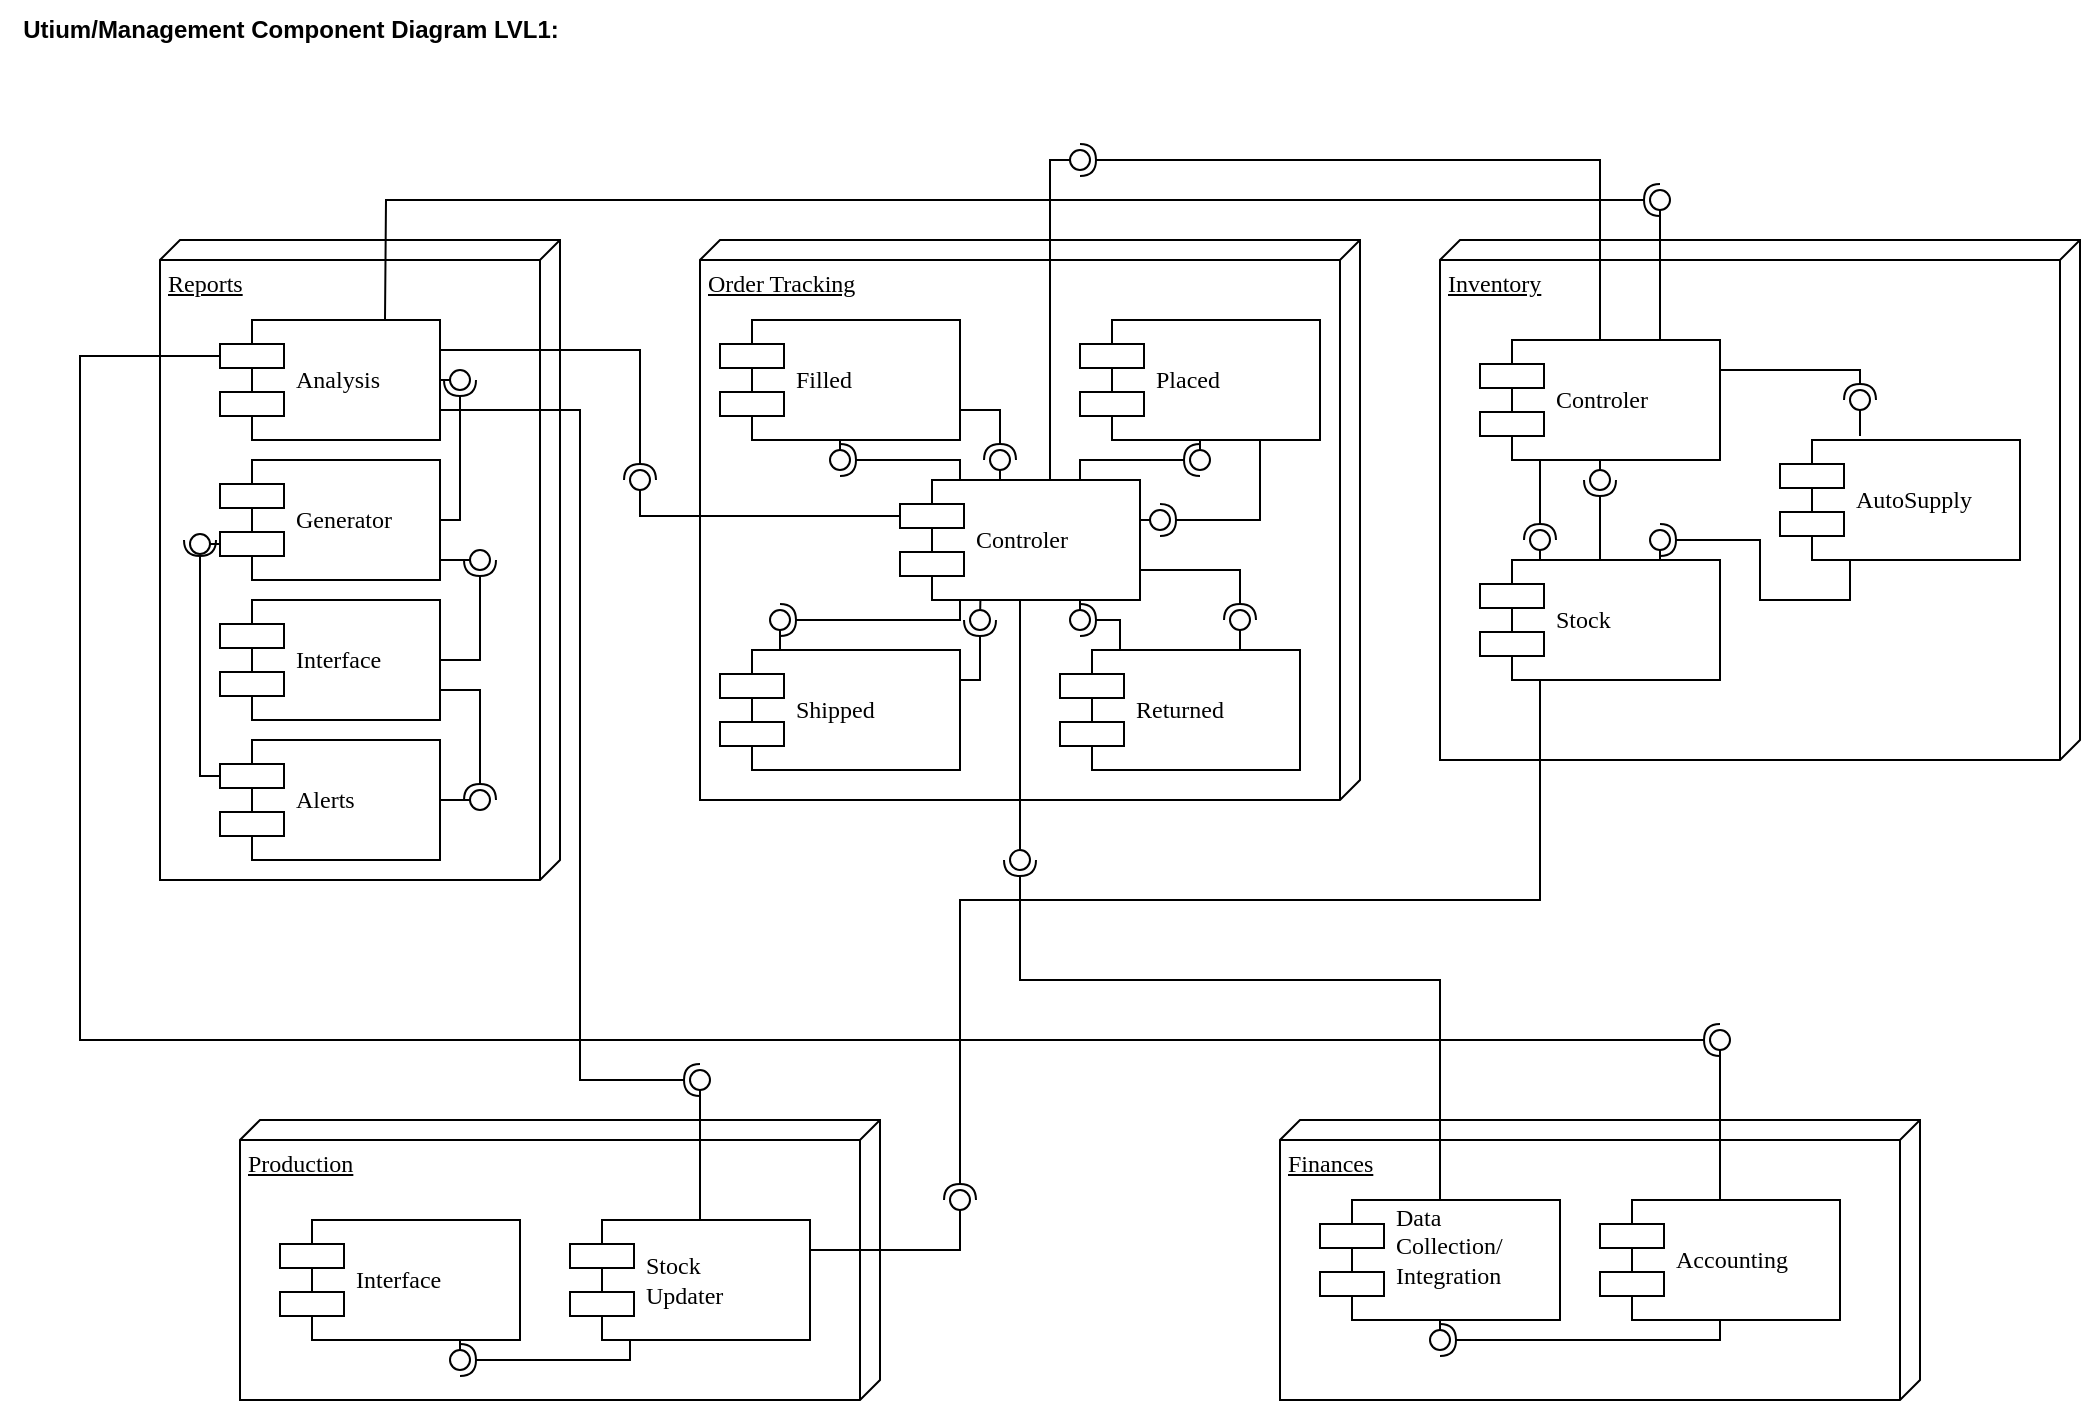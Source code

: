 <mxfile version="26.1.1">
  <diagram name="Page-1" id="5f0bae14-7c28-e335-631c-24af17079c00">
    <mxGraphModel dx="1354" dy="664" grid="1" gridSize="10" guides="1" tooltips="1" connect="1" arrows="1" fold="1" page="1" pageScale="1" pageWidth="1100" pageHeight="850" background="none" math="0" shadow="0">
      <root>
        <mxCell id="0" />
        <mxCell id="1" parent="0" />
        <mxCell id="39150e848f15840c-1" value="Reports" style="verticalAlign=top;align=left;spacingTop=8;spacingLeft=2;spacingRight=12;shape=cube;size=10;direction=south;fontStyle=4;html=1;rounded=0;shadow=0;comic=0;labelBackgroundColor=none;strokeWidth=1;fontFamily=Verdana;fontSize=12" parent="1" vertex="1">
          <mxGeometry x="80" y="120" width="200" height="320" as="geometry" />
        </mxCell>
        <mxCell id="EHBrAv36b-auMUil9Wdh-1" value="&lt;b&gt;Utium/Management Component Diagram LVL1:&lt;/b&gt;" style="text;html=1;align=center;verticalAlign=middle;resizable=0;points=[];autosize=1;strokeColor=none;fillColor=none;" parent="1" vertex="1">
          <mxGeometry width="290" height="30" as="geometry" />
        </mxCell>
        <mxCell id="EHBrAv36b-auMUil9Wdh-3" value="Order Tracking" style="verticalAlign=top;align=left;spacingTop=8;spacingLeft=2;spacingRight=12;shape=cube;size=10;direction=south;fontStyle=4;html=1;rounded=0;shadow=0;comic=0;labelBackgroundColor=none;strokeWidth=1;fontFamily=Verdana;fontSize=12" parent="1" vertex="1">
          <mxGeometry x="350" y="120" width="330" height="280" as="geometry" />
        </mxCell>
        <mxCell id="EHBrAv36b-auMUil9Wdh-4" value="Placed" style="shape=component;align=left;spacingLeft=36;rounded=0;shadow=0;comic=0;labelBackgroundColor=none;strokeWidth=1;fontFamily=Verdana;fontSize=12;html=1;" parent="1" vertex="1">
          <mxGeometry x="540" y="160" width="120" height="60" as="geometry" />
        </mxCell>
        <mxCell id="EHBrAv36b-auMUil9Wdh-5" value="Finances" style="verticalAlign=top;align=left;spacingTop=8;spacingLeft=2;spacingRight=12;shape=cube;size=10;direction=south;fontStyle=4;html=1;rounded=0;shadow=0;comic=0;labelBackgroundColor=none;strokeWidth=1;fontFamily=Verdana;fontSize=12" parent="1" vertex="1">
          <mxGeometry x="640" y="560" width="320" height="140" as="geometry" />
        </mxCell>
        <mxCell id="EHBrAv36b-auMUil9Wdh-6" value="Data&amp;nbsp;&lt;div&gt;Collection/&lt;/div&gt;&lt;div&gt;Integration&lt;br&gt;&lt;div&gt;&lt;br&gt;&lt;/div&gt;&lt;/div&gt;" style="shape=component;align=left;spacingLeft=36;rounded=0;shadow=0;comic=0;labelBackgroundColor=none;strokeWidth=1;fontFamily=Verdana;fontSize=12;html=1;" parent="1" vertex="1">
          <mxGeometry x="660" y="600" width="120" height="60" as="geometry" />
        </mxCell>
        <mxCell id="EHBrAv36b-auMUil9Wdh-7" value="Inventory" style="verticalAlign=top;align=left;spacingTop=8;spacingLeft=2;spacingRight=12;shape=cube;size=10;direction=south;fontStyle=4;html=1;rounded=0;shadow=0;comic=0;labelBackgroundColor=none;strokeWidth=1;fontFamily=Verdana;fontSize=12" parent="1" vertex="1">
          <mxGeometry x="720" y="120" width="320" height="260" as="geometry" />
        </mxCell>
        <mxCell id="EHBrAv36b-auMUil9Wdh-8" value="AutoSupply" style="shape=component;align=left;spacingLeft=36;rounded=0;shadow=0;comic=0;labelBackgroundColor=none;strokeWidth=1;fontFamily=Verdana;fontSize=12;html=1;" parent="1" vertex="1">
          <mxGeometry x="890" y="220" width="120" height="60" as="geometry" />
        </mxCell>
        <mxCell id="EHBrAv36b-auMUil9Wdh-9" value="Production" style="verticalAlign=top;align=left;spacingTop=8;spacingLeft=2;spacingRight=12;shape=cube;size=10;direction=south;fontStyle=4;html=1;rounded=0;shadow=0;comic=0;labelBackgroundColor=none;strokeWidth=1;fontFamily=Verdana;fontSize=12" parent="1" vertex="1">
          <mxGeometry x="120" y="560" width="320" height="140" as="geometry" />
        </mxCell>
        <mxCell id="EHBrAv36b-auMUil9Wdh-10" value="Interface" style="shape=component;align=left;spacingLeft=36;rounded=0;shadow=0;comic=0;labelBackgroundColor=none;strokeWidth=1;fontFamily=Verdana;fontSize=12;html=1;" parent="1" vertex="1">
          <mxGeometry x="140" y="610" width="120" height="60" as="geometry" />
        </mxCell>
        <mxCell id="EHBrAv36b-auMUil9Wdh-17" value="Generator" style="shape=component;align=left;spacingLeft=36;rounded=0;shadow=0;comic=0;labelBackgroundColor=none;strokeWidth=1;fontFamily=Verdana;fontSize=12;html=1;" parent="1" vertex="1">
          <mxGeometry x="110" y="230" width="110" height="60" as="geometry" />
        </mxCell>
        <mxCell id="EHBrAv36b-auMUil9Wdh-20" value="" style="ellipse;whiteSpace=wrap;html=1;align=center;aspect=fixed;fillColor=none;strokeColor=none;resizable=0;perimeter=centerPerimeter;rotatable=0;allowArrows=0;points=[];outlineConnect=1;" parent="1" vertex="1">
          <mxGeometry x="465" y="340" width="10" height="10" as="geometry" />
        </mxCell>
        <mxCell id="EHBrAv36b-auMUil9Wdh-23" value="" style="ellipse;whiteSpace=wrap;html=1;align=center;aspect=fixed;fillColor=none;strokeColor=none;resizable=0;perimeter=centerPerimeter;rotatable=0;allowArrows=0;points=[];outlineConnect=1;" parent="1" vertex="1">
          <mxGeometry x="465" y="340" width="10" height="10" as="geometry" />
        </mxCell>
        <mxCell id="EHBrAv36b-auMUil9Wdh-26" value="" style="ellipse;whiteSpace=wrap;html=1;align=center;aspect=fixed;fillColor=none;strokeColor=none;resizable=0;perimeter=centerPerimeter;rotatable=0;allowArrows=0;points=[];outlineConnect=1;" parent="1" vertex="1">
          <mxGeometry x="465" y="340" width="10" height="10" as="geometry" />
        </mxCell>
        <mxCell id="EHBrAv36b-auMUil9Wdh-29" value="" style="ellipse;whiteSpace=wrap;html=1;align=center;aspect=fixed;fillColor=none;strokeColor=none;resizable=0;perimeter=centerPerimeter;rotatable=0;allowArrows=0;points=[];outlineConnect=1;" parent="1" vertex="1">
          <mxGeometry x="495" y="380" width="10" height="10" as="geometry" />
        </mxCell>
        <mxCell id="EHBrAv36b-auMUil9Wdh-32" value="" style="ellipse;whiteSpace=wrap;html=1;align=center;aspect=fixed;fillColor=none;strokeColor=none;resizable=0;perimeter=centerPerimeter;rotatable=0;allowArrows=0;points=[];outlineConnect=1;" parent="1" vertex="1">
          <mxGeometry x="495" y="380" width="10" height="10" as="geometry" />
        </mxCell>
        <mxCell id="EHBrAv36b-auMUil9Wdh-35" value="" style="ellipse;whiteSpace=wrap;html=1;align=center;aspect=fixed;fillColor=none;strokeColor=none;resizable=0;perimeter=centerPerimeter;rotatable=0;allowArrows=0;points=[];outlineConnect=1;" parent="1" vertex="1">
          <mxGeometry x="495" y="380" width="10" height="10" as="geometry" />
        </mxCell>
        <mxCell id="EHBrAv36b-auMUil9Wdh-39" value="" style="ellipse;whiteSpace=wrap;html=1;align=center;aspect=fixed;fillColor=none;strokeColor=none;resizable=0;perimeter=centerPerimeter;rotatable=0;allowArrows=0;points=[];outlineConnect=1;" parent="1" vertex="1">
          <mxGeometry x="495" y="380" width="10" height="10" as="geometry" />
        </mxCell>
        <mxCell id="EHBrAv36b-auMUil9Wdh-42" value="" style="ellipse;whiteSpace=wrap;html=1;align=center;aspect=fixed;fillColor=none;strokeColor=none;resizable=0;perimeter=centerPerimeter;rotatable=0;allowArrows=0;points=[];outlineConnect=1;" parent="1" vertex="1">
          <mxGeometry x="495" y="380" width="10" height="10" as="geometry" />
        </mxCell>
        <mxCell id="EHBrAv36b-auMUil9Wdh-43" value="Filled" style="shape=component;align=left;spacingLeft=36;rounded=0;shadow=0;comic=0;labelBackgroundColor=none;strokeWidth=1;fontFamily=Verdana;fontSize=12;html=1;" parent="1" vertex="1">
          <mxGeometry x="360" y="160" width="120" height="60" as="geometry" />
        </mxCell>
        <mxCell id="EHBrAv36b-auMUil9Wdh-44" value="Shipped" style="shape=component;align=left;spacingLeft=36;rounded=0;shadow=0;comic=0;labelBackgroundColor=none;strokeWidth=1;fontFamily=Verdana;fontSize=12;html=1;" parent="1" vertex="1">
          <mxGeometry x="360" y="325" width="120" height="60" as="geometry" />
        </mxCell>
        <mxCell id="EHBrAv36b-auMUil9Wdh-45" value="Returned" style="shape=component;align=left;spacingLeft=36;rounded=0;shadow=0;comic=0;labelBackgroundColor=none;strokeWidth=1;fontFamily=Verdana;fontSize=12;html=1;" parent="1" vertex="1">
          <mxGeometry x="530" y="325" width="120" height="60" as="geometry" />
        </mxCell>
        <mxCell id="EHBrAv36b-auMUil9Wdh-46" value="Controler" style="shape=component;align=left;spacingLeft=36;rounded=0;shadow=0;comic=0;labelBackgroundColor=none;strokeWidth=1;fontFamily=Verdana;fontSize=12;html=1;" parent="1" vertex="1">
          <mxGeometry x="450" y="240" width="120" height="60" as="geometry" />
        </mxCell>
        <mxCell id="EHBrAv36b-auMUil9Wdh-47" value="" style="rounded=0;orthogonalLoop=1;jettySize=auto;html=1;endArrow=halfCircle;endFill=0;endSize=6;strokeWidth=1;sketch=0;exitX=0.25;exitY=0;exitDx=0;exitDy=0;" parent="1" source="EHBrAv36b-auMUil9Wdh-46" edge="1">
          <mxGeometry relative="1" as="geometry">
            <mxPoint x="230" y="425" as="sourcePoint" />
            <mxPoint x="420" y="230" as="targetPoint" />
            <Array as="points">
              <mxPoint x="480" y="230" />
            </Array>
          </mxGeometry>
        </mxCell>
        <mxCell id="EHBrAv36b-auMUil9Wdh-48" value="" style="rounded=0;orthogonalLoop=1;jettySize=auto;html=1;endArrow=oval;endFill=0;sketch=0;sourcePerimeterSpacing=0;targetPerimeterSpacing=0;endSize=10;exitX=0.5;exitY=1;exitDx=0;exitDy=0;" parent="1" source="EHBrAv36b-auMUil9Wdh-43" edge="1">
          <mxGeometry relative="1" as="geometry">
            <mxPoint x="190" y="425" as="sourcePoint" />
            <mxPoint x="420" y="230" as="targetPoint" />
          </mxGeometry>
        </mxCell>
        <mxCell id="EHBrAv36b-auMUil9Wdh-49" value="" style="ellipse;whiteSpace=wrap;html=1;align=center;aspect=fixed;fillColor=none;strokeColor=none;resizable=0;perimeter=centerPerimeter;rotatable=0;allowArrows=0;points=[];outlineConnect=1;" parent="1" vertex="1">
          <mxGeometry x="580" y="560" width="10" height="10" as="geometry" />
        </mxCell>
        <mxCell id="EHBrAv36b-auMUil9Wdh-50" value="" style="rounded=0;orthogonalLoop=1;jettySize=auto;html=1;endArrow=halfCircle;endFill=0;endSize=6;strokeWidth=1;sketch=0;exitX=0.75;exitY=0;exitDx=0;exitDy=0;" parent="1" source="EHBrAv36b-auMUil9Wdh-46" edge="1">
          <mxGeometry relative="1" as="geometry">
            <mxPoint x="230" y="425" as="sourcePoint" />
            <mxPoint x="600" y="230" as="targetPoint" />
            <Array as="points">
              <mxPoint x="540" y="230" />
            </Array>
          </mxGeometry>
        </mxCell>
        <mxCell id="EHBrAv36b-auMUil9Wdh-51" value="" style="rounded=0;orthogonalLoop=1;jettySize=auto;html=1;endArrow=oval;endFill=0;sketch=0;sourcePerimeterSpacing=0;targetPerimeterSpacing=0;endSize=10;exitX=0.5;exitY=1;exitDx=0;exitDy=0;" parent="1" source="EHBrAv36b-auMUil9Wdh-4" edge="1">
          <mxGeometry relative="1" as="geometry">
            <mxPoint x="190" y="425" as="sourcePoint" />
            <mxPoint x="600" y="230" as="targetPoint" />
          </mxGeometry>
        </mxCell>
        <mxCell id="EHBrAv36b-auMUil9Wdh-52" value="" style="ellipse;whiteSpace=wrap;html=1;align=center;aspect=fixed;fillColor=none;strokeColor=none;resizable=0;perimeter=centerPerimeter;rotatable=0;allowArrows=0;points=[];outlineConnect=1;" parent="1" vertex="1">
          <mxGeometry x="580" y="560" width="10" height="10" as="geometry" />
        </mxCell>
        <mxCell id="EHBrAv36b-auMUil9Wdh-53" value="" style="rounded=0;orthogonalLoop=1;jettySize=auto;html=1;endArrow=halfCircle;endFill=0;endSize=6;strokeWidth=1;sketch=0;exitX=1;exitY=0.75;exitDx=0;exitDy=0;" parent="1" source="EHBrAv36b-auMUil9Wdh-46" edge="1">
          <mxGeometry relative="1" as="geometry">
            <mxPoint x="230" y="425" as="sourcePoint" />
            <mxPoint x="620" y="310" as="targetPoint" />
            <Array as="points">
              <mxPoint x="620" y="285" />
            </Array>
          </mxGeometry>
        </mxCell>
        <mxCell id="EHBrAv36b-auMUil9Wdh-54" value="" style="rounded=0;orthogonalLoop=1;jettySize=auto;html=1;endArrow=oval;endFill=0;sketch=0;sourcePerimeterSpacing=0;targetPerimeterSpacing=0;endSize=10;exitX=0.75;exitY=0;exitDx=0;exitDy=0;" parent="1" source="EHBrAv36b-auMUil9Wdh-45" edge="1">
          <mxGeometry relative="1" as="geometry">
            <mxPoint x="190" y="425" as="sourcePoint" />
            <mxPoint x="620" y="310" as="targetPoint" />
          </mxGeometry>
        </mxCell>
        <mxCell id="EHBrAv36b-auMUil9Wdh-55" value="" style="ellipse;whiteSpace=wrap;html=1;align=center;aspect=fixed;fillColor=none;strokeColor=none;resizable=0;perimeter=centerPerimeter;rotatable=0;allowArrows=0;points=[];outlineConnect=1;" parent="1" vertex="1">
          <mxGeometry x="580" y="560" width="10" height="10" as="geometry" />
        </mxCell>
        <mxCell id="EHBrAv36b-auMUil9Wdh-56" value="" style="rounded=0;orthogonalLoop=1;jettySize=auto;html=1;endArrow=halfCircle;endFill=0;endSize=6;strokeWidth=1;sketch=0;exitX=0.25;exitY=1;exitDx=0;exitDy=0;" parent="1" source="EHBrAv36b-auMUil9Wdh-46" edge="1">
          <mxGeometry relative="1" as="geometry">
            <mxPoint x="230" y="425" as="sourcePoint" />
            <mxPoint x="390" y="310" as="targetPoint" />
            <Array as="points">
              <mxPoint x="480" y="310" />
            </Array>
          </mxGeometry>
        </mxCell>
        <mxCell id="EHBrAv36b-auMUil9Wdh-57" value="" style="rounded=0;orthogonalLoop=1;jettySize=auto;html=1;endArrow=oval;endFill=0;sketch=0;sourcePerimeterSpacing=0;targetPerimeterSpacing=0;endSize=10;exitX=0.25;exitY=0;exitDx=0;exitDy=0;" parent="1" source="EHBrAv36b-auMUil9Wdh-44" edge="1">
          <mxGeometry relative="1" as="geometry">
            <mxPoint x="190" y="425" as="sourcePoint" />
            <mxPoint x="390" y="310" as="targetPoint" />
          </mxGeometry>
        </mxCell>
        <mxCell id="EHBrAv36b-auMUil9Wdh-58" value="" style="ellipse;whiteSpace=wrap;html=1;align=center;aspect=fixed;fillColor=none;strokeColor=none;resizable=0;perimeter=centerPerimeter;rotatable=0;allowArrows=0;points=[];outlineConnect=1;" parent="1" vertex="1">
          <mxGeometry x="580" y="560" width="10" height="10" as="geometry" />
        </mxCell>
        <mxCell id="EHBrAv36b-auMUil9Wdh-61" value="" style="ellipse;whiteSpace=wrap;html=1;align=center;aspect=fixed;fillColor=none;strokeColor=none;resizable=0;perimeter=centerPerimeter;rotatable=0;allowArrows=0;points=[];outlineConnect=1;" parent="1" vertex="1">
          <mxGeometry x="580" y="560" width="10" height="10" as="geometry" />
        </mxCell>
        <mxCell id="EHBrAv36b-auMUil9Wdh-62" value="Stock" style="shape=component;align=left;spacingLeft=36;rounded=0;shadow=0;comic=0;labelBackgroundColor=none;strokeWidth=1;fontFamily=Verdana;fontSize=12;html=1;" parent="1" vertex="1">
          <mxGeometry x="740" y="280" width="120" height="60" as="geometry" />
        </mxCell>
        <mxCell id="EHBrAv36b-auMUil9Wdh-64" value="Controler" style="shape=component;align=left;spacingLeft=36;rounded=0;shadow=0;comic=0;labelBackgroundColor=none;strokeWidth=1;fontFamily=Verdana;fontSize=12;html=1;" parent="1" vertex="1">
          <mxGeometry x="740" y="170" width="120" height="60" as="geometry" />
        </mxCell>
        <mxCell id="EHBrAv36b-auMUil9Wdh-65" value="Analysis" style="shape=component;align=left;spacingLeft=36;rounded=0;shadow=0;comic=0;labelBackgroundColor=none;strokeWidth=1;fontFamily=Verdana;fontSize=12;html=1;" parent="1" vertex="1">
          <mxGeometry x="110" y="160" width="110" height="60" as="geometry" />
        </mxCell>
        <mxCell id="EHBrAv36b-auMUil9Wdh-67" value="" style="rounded=0;orthogonalLoop=1;jettySize=auto;html=1;endArrow=halfCircle;endFill=0;endSize=6;strokeWidth=1;sketch=0;exitX=1;exitY=0.5;exitDx=0;exitDy=0;" parent="1" source="EHBrAv36b-auMUil9Wdh-17" edge="1">
          <mxGeometry relative="1" as="geometry">
            <mxPoint x="640" y="425" as="sourcePoint" />
            <mxPoint x="230" y="190" as="targetPoint" />
            <Array as="points">
              <mxPoint x="230" y="260" />
            </Array>
          </mxGeometry>
        </mxCell>
        <mxCell id="EHBrAv36b-auMUil9Wdh-68" value="" style="rounded=0;orthogonalLoop=1;jettySize=auto;html=1;endArrow=oval;endFill=0;sketch=0;sourcePerimeterSpacing=0;targetPerimeterSpacing=0;endSize=10;exitX=1;exitY=0.5;exitDx=0;exitDy=0;" parent="1" source="EHBrAv36b-auMUil9Wdh-65" edge="1">
          <mxGeometry relative="1" as="geometry">
            <mxPoint x="600" y="425" as="sourcePoint" />
            <mxPoint x="230" y="190" as="targetPoint" />
          </mxGeometry>
        </mxCell>
        <mxCell id="EHBrAv36b-auMUil9Wdh-69" value="" style="ellipse;whiteSpace=wrap;html=1;align=center;aspect=fixed;fillColor=none;strokeColor=none;resizable=0;perimeter=centerPerimeter;rotatable=0;allowArrows=0;points=[];outlineConnect=1;" parent="1" vertex="1">
          <mxGeometry x="635" y="420" width="10" height="10" as="geometry" />
        </mxCell>
        <mxCell id="EHBrAv36b-auMUil9Wdh-70" value="" style="rounded=0;orthogonalLoop=1;jettySize=auto;html=1;endArrow=halfCircle;endFill=0;endSize=6;strokeWidth=1;sketch=0;exitX=1;exitY=0.25;exitDx=0;exitDy=0;" parent="1" source="EHBrAv36b-auMUil9Wdh-64" edge="1">
          <mxGeometry relative="1" as="geometry">
            <mxPoint x="630" y="415" as="sourcePoint" />
            <mxPoint x="930" y="200" as="targetPoint" />
            <Array as="points">
              <mxPoint x="880" y="185" />
              <mxPoint x="930" y="185" />
            </Array>
          </mxGeometry>
        </mxCell>
        <mxCell id="EHBrAv36b-auMUil9Wdh-71" value="" style="rounded=0;orthogonalLoop=1;jettySize=auto;html=1;endArrow=oval;endFill=0;sketch=0;sourcePerimeterSpacing=0;targetPerimeterSpacing=0;endSize=10;" parent="1" edge="1">
          <mxGeometry relative="1" as="geometry">
            <mxPoint x="930" y="218" as="sourcePoint" />
            <mxPoint x="930" y="200" as="targetPoint" />
          </mxGeometry>
        </mxCell>
        <mxCell id="EHBrAv36b-auMUil9Wdh-72" value="" style="ellipse;whiteSpace=wrap;html=1;align=center;aspect=fixed;fillColor=none;strokeColor=none;resizable=0;perimeter=centerPerimeter;rotatable=0;allowArrows=0;points=[];outlineConnect=1;" parent="1" vertex="1">
          <mxGeometry x="635" y="420" width="10" height="10" as="geometry" />
        </mxCell>
        <mxCell id="EHBrAv36b-auMUil9Wdh-74" value="" style="rounded=0;orthogonalLoop=1;jettySize=auto;html=1;endArrow=halfCircle;endFill=0;endSize=6;strokeWidth=1;sketch=0;" parent="1" edge="1">
          <mxGeometry relative="1" as="geometry">
            <mxPoint x="925" y="280" as="sourcePoint" />
            <mxPoint x="830" y="270" as="targetPoint" />
            <Array as="points">
              <mxPoint x="925" y="300" />
              <mxPoint x="880" y="300" />
              <mxPoint x="880" y="270" />
            </Array>
          </mxGeometry>
        </mxCell>
        <mxCell id="EHBrAv36b-auMUil9Wdh-75" value="" style="rounded=0;orthogonalLoop=1;jettySize=auto;html=1;endArrow=oval;endFill=0;sketch=0;sourcePerimeterSpacing=0;targetPerimeterSpacing=0;endSize=10;exitX=0.75;exitY=0;exitDx=0;exitDy=0;" parent="1" source="EHBrAv36b-auMUil9Wdh-62" edge="1">
          <mxGeometry relative="1" as="geometry">
            <mxPoint x="590" y="415" as="sourcePoint" />
            <mxPoint x="830" y="270" as="targetPoint" />
          </mxGeometry>
        </mxCell>
        <mxCell id="EHBrAv36b-auMUil9Wdh-76" value="" style="ellipse;whiteSpace=wrap;html=1;align=center;aspect=fixed;fillColor=none;strokeColor=none;resizable=0;perimeter=centerPerimeter;rotatable=0;allowArrows=0;points=[];outlineConnect=1;" parent="1" vertex="1">
          <mxGeometry x="635" y="420" width="10" height="10" as="geometry" />
        </mxCell>
        <mxCell id="EHBrAv36b-auMUil9Wdh-77" value="" style="rounded=0;orthogonalLoop=1;jettySize=auto;html=1;endArrow=halfCircle;endFill=0;endSize=6;strokeWidth=1;sketch=0;exitX=0.25;exitY=1;exitDx=0;exitDy=0;" parent="1" source="EHBrAv36b-auMUil9Wdh-64" edge="1">
          <mxGeometry relative="1" as="geometry">
            <mxPoint x="630" y="415" as="sourcePoint" />
            <mxPoint x="770" y="270" as="targetPoint" />
          </mxGeometry>
        </mxCell>
        <mxCell id="EHBrAv36b-auMUil9Wdh-78" value="" style="rounded=0;orthogonalLoop=1;jettySize=auto;html=1;endArrow=oval;endFill=0;sketch=0;sourcePerimeterSpacing=0;targetPerimeterSpacing=0;endSize=10;exitX=0.25;exitY=0;exitDx=0;exitDy=0;" parent="1" source="EHBrAv36b-auMUil9Wdh-62" edge="1">
          <mxGeometry relative="1" as="geometry">
            <mxPoint x="590" y="415" as="sourcePoint" />
            <mxPoint x="770" y="270" as="targetPoint" />
          </mxGeometry>
        </mxCell>
        <mxCell id="EHBrAv36b-auMUil9Wdh-79" value="" style="ellipse;whiteSpace=wrap;html=1;align=center;aspect=fixed;fillColor=none;strokeColor=none;resizable=0;perimeter=centerPerimeter;rotatable=0;allowArrows=0;points=[];outlineConnect=1;" parent="1" vertex="1">
          <mxGeometry x="635" y="420" width="10" height="10" as="geometry" />
        </mxCell>
        <mxCell id="EHBrAv36b-auMUil9Wdh-82" value="" style="ellipse;whiteSpace=wrap;html=1;align=center;aspect=fixed;fillColor=none;strokeColor=none;resizable=0;perimeter=centerPerimeter;rotatable=0;allowArrows=0;points=[];outlineConnect=1;" parent="1" vertex="1">
          <mxGeometry x="635" y="320" width="10" height="10" as="geometry" />
        </mxCell>
        <mxCell id="EHBrAv36b-auMUil9Wdh-85" value="" style="ellipse;whiteSpace=wrap;html=1;align=center;aspect=fixed;fillColor=none;strokeColor=none;resizable=0;perimeter=centerPerimeter;rotatable=0;allowArrows=0;points=[];outlineConnect=1;" parent="1" vertex="1">
          <mxGeometry x="635" y="320" width="10" height="10" as="geometry" />
        </mxCell>
        <mxCell id="EHBrAv36b-auMUil9Wdh-87" value="Accounting" style="shape=component;align=left;spacingLeft=36;rounded=0;shadow=0;comic=0;labelBackgroundColor=none;strokeWidth=1;fontFamily=Verdana;fontSize=12;html=1;" parent="1" vertex="1">
          <mxGeometry x="800" y="600" width="120" height="60" as="geometry" />
        </mxCell>
        <mxCell id="EHBrAv36b-auMUil9Wdh-88" value="Interface" style="shape=component;align=left;spacingLeft=36;rounded=0;shadow=0;comic=0;labelBackgroundColor=none;strokeWidth=1;fontFamily=Verdana;fontSize=12;html=1;" parent="1" vertex="1">
          <mxGeometry x="110" y="300" width="110" height="60" as="geometry" />
        </mxCell>
        <mxCell id="EHBrAv36b-auMUil9Wdh-89" value="" style="rounded=0;orthogonalLoop=1;jettySize=auto;html=1;endArrow=halfCircle;endFill=0;endSize=6;strokeWidth=1;sketch=0;exitX=1;exitY=0.5;exitDx=0;exitDy=0;" parent="1" source="EHBrAv36b-auMUil9Wdh-88" edge="1">
          <mxGeometry relative="1" as="geometry">
            <mxPoint x="640" y="325" as="sourcePoint" />
            <mxPoint x="240" y="280" as="targetPoint" />
            <Array as="points">
              <mxPoint x="240" y="330" />
            </Array>
          </mxGeometry>
        </mxCell>
        <mxCell id="EHBrAv36b-auMUil9Wdh-90" value="" style="rounded=0;orthogonalLoop=1;jettySize=auto;html=1;endArrow=oval;endFill=0;sketch=0;sourcePerimeterSpacing=0;targetPerimeterSpacing=0;endSize=10;exitX=1;exitY=0.833;exitDx=0;exitDy=0;exitPerimeter=0;" parent="1" source="EHBrAv36b-auMUil9Wdh-17" edge="1">
          <mxGeometry relative="1" as="geometry">
            <mxPoint x="600" y="325" as="sourcePoint" />
            <mxPoint x="240" y="280" as="targetPoint" />
          </mxGeometry>
        </mxCell>
        <mxCell id="EHBrAv36b-auMUil9Wdh-91" value="" style="ellipse;whiteSpace=wrap;html=1;align=center;aspect=fixed;fillColor=none;strokeColor=none;resizable=0;perimeter=centerPerimeter;rotatable=0;allowArrows=0;points=[];outlineConnect=1;" parent="1" vertex="1">
          <mxGeometry x="635" y="320" width="10" height="10" as="geometry" />
        </mxCell>
        <mxCell id="EHBrAv36b-auMUil9Wdh-92" value="Alerts" style="shape=component;align=left;spacingLeft=36;rounded=0;shadow=0;comic=0;labelBackgroundColor=none;strokeWidth=1;fontFamily=Verdana;fontSize=12;html=1;" parent="1" vertex="1">
          <mxGeometry x="110" y="370" width="110" height="60" as="geometry" />
        </mxCell>
        <mxCell id="EHBrAv36b-auMUil9Wdh-93" value="" style="rounded=0;orthogonalLoop=1;jettySize=auto;html=1;endArrow=halfCircle;endFill=0;endSize=6;strokeWidth=1;sketch=0;exitX=1;exitY=0.75;exitDx=0;exitDy=0;" parent="1" source="EHBrAv36b-auMUil9Wdh-88" edge="1">
          <mxGeometry relative="1" as="geometry">
            <mxPoint x="640" y="425" as="sourcePoint" />
            <mxPoint x="240" y="400" as="targetPoint" />
            <Array as="points">
              <mxPoint x="240" y="345" />
            </Array>
          </mxGeometry>
        </mxCell>
        <mxCell id="EHBrAv36b-auMUil9Wdh-94" value="" style="rounded=0;orthogonalLoop=1;jettySize=auto;html=1;endArrow=oval;endFill=0;sketch=0;sourcePerimeterSpacing=0;targetPerimeterSpacing=0;endSize=10;" parent="1" edge="1">
          <mxGeometry relative="1" as="geometry">
            <mxPoint x="220" y="400" as="sourcePoint" />
            <mxPoint x="240" y="400" as="targetPoint" />
          </mxGeometry>
        </mxCell>
        <mxCell id="EHBrAv36b-auMUil9Wdh-95" value="" style="ellipse;whiteSpace=wrap;html=1;align=center;aspect=fixed;fillColor=none;strokeColor=none;resizable=0;perimeter=centerPerimeter;rotatable=0;allowArrows=0;points=[];outlineConnect=1;" parent="1" vertex="1">
          <mxGeometry x="635" y="420" width="10" height="10" as="geometry" />
        </mxCell>
        <mxCell id="EHBrAv36b-auMUil9Wdh-96" value="" style="rounded=0;orthogonalLoop=1;jettySize=auto;html=1;endArrow=halfCircle;endFill=0;endSize=6;strokeWidth=1;sketch=0;exitX=0;exitY=0.3;exitDx=0;exitDy=0;" parent="1" source="EHBrAv36b-auMUil9Wdh-92" edge="1">
          <mxGeometry relative="1" as="geometry">
            <mxPoint x="640" y="425" as="sourcePoint" />
            <mxPoint x="100" y="270" as="targetPoint" />
            <Array as="points">
              <mxPoint x="100" y="388" />
            </Array>
          </mxGeometry>
        </mxCell>
        <mxCell id="EHBrAv36b-auMUil9Wdh-97" value="" style="rounded=0;orthogonalLoop=1;jettySize=auto;html=1;endArrow=oval;endFill=0;sketch=0;sourcePerimeterSpacing=0;targetPerimeterSpacing=0;endSize=10;exitX=0;exitY=0.7;exitDx=0;exitDy=0;" parent="1" source="EHBrAv36b-auMUil9Wdh-17" edge="1">
          <mxGeometry relative="1" as="geometry">
            <mxPoint x="600" y="425" as="sourcePoint" />
            <mxPoint x="100" y="272" as="targetPoint" />
          </mxGeometry>
        </mxCell>
        <mxCell id="EHBrAv36b-auMUil9Wdh-98" value="" style="ellipse;whiteSpace=wrap;html=1;align=center;aspect=fixed;fillColor=none;strokeColor=none;resizable=0;perimeter=centerPerimeter;rotatable=0;allowArrows=0;points=[];outlineConnect=1;" parent="1" vertex="1">
          <mxGeometry x="635" y="420" width="10" height="10" as="geometry" />
        </mxCell>
        <mxCell id="EHBrAv36b-auMUil9Wdh-99" value="" style="rounded=0;orthogonalLoop=1;jettySize=auto;html=1;endArrow=halfCircle;endFill=0;endSize=6;strokeWidth=1;sketch=0;exitX=0.5;exitY=1;exitDx=0;exitDy=0;" parent="1" source="EHBrAv36b-auMUil9Wdh-87" edge="1">
          <mxGeometry relative="1" as="geometry">
            <mxPoint x="550" y="685" as="sourcePoint" />
            <mxPoint x="720" y="670" as="targetPoint" />
            <Array as="points">
              <mxPoint x="860" y="670" />
            </Array>
          </mxGeometry>
        </mxCell>
        <mxCell id="EHBrAv36b-auMUil9Wdh-100" value="" style="rounded=0;orthogonalLoop=1;jettySize=auto;html=1;endArrow=oval;endFill=0;sketch=0;sourcePerimeterSpacing=0;targetPerimeterSpacing=0;endSize=10;exitX=0.5;exitY=1;exitDx=0;exitDy=0;" parent="1" source="EHBrAv36b-auMUil9Wdh-6" edge="1">
          <mxGeometry relative="1" as="geometry">
            <mxPoint x="510" y="685" as="sourcePoint" />
            <mxPoint x="720" y="670" as="targetPoint" />
          </mxGeometry>
        </mxCell>
        <mxCell id="EHBrAv36b-auMUil9Wdh-101" value="" style="ellipse;whiteSpace=wrap;html=1;align=center;aspect=fixed;fillColor=none;strokeColor=none;resizable=0;perimeter=centerPerimeter;rotatable=0;allowArrows=0;points=[];outlineConnect=1;" parent="1" vertex="1">
          <mxGeometry x="445" y="600" width="10" height="10" as="geometry" />
        </mxCell>
        <mxCell id="EHBrAv36b-auMUil9Wdh-102" value="Stock&amp;nbsp;&lt;div&gt;Updater&lt;/div&gt;" style="shape=component;align=left;spacingLeft=36;rounded=0;shadow=0;comic=0;labelBackgroundColor=none;strokeWidth=1;fontFamily=Verdana;fontSize=12;html=1;" parent="1" vertex="1">
          <mxGeometry x="285" y="610" width="120" height="60" as="geometry" />
        </mxCell>
        <mxCell id="EHBrAv36b-auMUil9Wdh-103" value="" style="rounded=0;orthogonalLoop=1;jettySize=auto;html=1;endArrow=halfCircle;endFill=0;endSize=6;strokeWidth=1;sketch=0;exitX=0.25;exitY=1;exitDx=0;exitDy=0;" parent="1" source="EHBrAv36b-auMUil9Wdh-102" edge="1">
          <mxGeometry relative="1" as="geometry">
            <mxPoint x="470" y="505" as="sourcePoint" />
            <mxPoint x="230" y="680" as="targetPoint" />
            <Array as="points">
              <mxPoint x="315" y="680" />
            </Array>
          </mxGeometry>
        </mxCell>
        <mxCell id="EHBrAv36b-auMUil9Wdh-104" value="" style="rounded=0;orthogonalLoop=1;jettySize=auto;html=1;endArrow=oval;endFill=0;sketch=0;sourcePerimeterSpacing=0;targetPerimeterSpacing=0;endSize=10;exitX=0.75;exitY=1;exitDx=0;exitDy=0;" parent="1" source="EHBrAv36b-auMUil9Wdh-10" edge="1">
          <mxGeometry relative="1" as="geometry">
            <mxPoint x="430" y="505" as="sourcePoint" />
            <mxPoint x="230" y="680" as="targetPoint" />
          </mxGeometry>
        </mxCell>
        <mxCell id="EHBrAv36b-auMUil9Wdh-105" value="" style="ellipse;whiteSpace=wrap;html=1;align=center;aspect=fixed;fillColor=none;strokeColor=none;resizable=0;perimeter=centerPerimeter;rotatable=0;allowArrows=0;points=[];outlineConnect=1;" parent="1" vertex="1">
          <mxGeometry x="635" y="420" width="10" height="10" as="geometry" />
        </mxCell>
        <mxCell id="EHBrAv36b-auMUil9Wdh-106" value="" style="rounded=0;orthogonalLoop=1;jettySize=auto;html=1;endArrow=halfCircle;endFill=0;endSize=6;strokeWidth=1;sketch=0;exitX=1;exitY=0.75;exitDx=0;exitDy=0;" parent="1" source="EHBrAv36b-auMUil9Wdh-43" edge="1">
          <mxGeometry relative="1" as="geometry">
            <mxPoint x="590" y="295" as="sourcePoint" />
            <mxPoint x="500" y="230" as="targetPoint" />
            <Array as="points">
              <mxPoint x="500" y="205" />
            </Array>
          </mxGeometry>
        </mxCell>
        <mxCell id="EHBrAv36b-auMUil9Wdh-107" value="" style="rounded=0;orthogonalLoop=1;jettySize=auto;html=1;endArrow=oval;endFill=0;sketch=0;sourcePerimeterSpacing=0;targetPerimeterSpacing=0;endSize=10;" parent="1" edge="1">
          <mxGeometry relative="1" as="geometry">
            <mxPoint x="500" y="240" as="sourcePoint" />
            <mxPoint x="500" y="230" as="targetPoint" />
          </mxGeometry>
        </mxCell>
        <mxCell id="EHBrAv36b-auMUil9Wdh-108" value="" style="ellipse;whiteSpace=wrap;html=1;align=center;aspect=fixed;fillColor=none;strokeColor=none;resizable=0;perimeter=centerPerimeter;rotatable=0;allowArrows=0;points=[];outlineConnect=1;" parent="1" vertex="1">
          <mxGeometry x="565" y="290" width="10" height="10" as="geometry" />
        </mxCell>
        <mxCell id="EHBrAv36b-auMUil9Wdh-109" value="" style="rounded=0;orthogonalLoop=1;jettySize=auto;html=1;endArrow=halfCircle;endFill=0;endSize=6;strokeWidth=1;sketch=0;exitX=0.75;exitY=1;exitDx=0;exitDy=0;" parent="1" source="EHBrAv36b-auMUil9Wdh-4" edge="1">
          <mxGeometry relative="1" as="geometry">
            <mxPoint x="590" y="295" as="sourcePoint" />
            <mxPoint x="580" y="260" as="targetPoint" />
            <Array as="points">
              <mxPoint x="630" y="260" />
            </Array>
          </mxGeometry>
        </mxCell>
        <mxCell id="EHBrAv36b-auMUil9Wdh-110" value="" style="rounded=0;orthogonalLoop=1;jettySize=auto;html=1;endArrow=oval;endFill=0;sketch=0;sourcePerimeterSpacing=0;targetPerimeterSpacing=0;endSize=10;exitX=1;exitY=0.333;exitDx=0;exitDy=0;exitPerimeter=0;" parent="1" source="EHBrAv36b-auMUil9Wdh-46" edge="1">
          <mxGeometry relative="1" as="geometry">
            <mxPoint x="550" y="295" as="sourcePoint" />
            <mxPoint x="580" y="260" as="targetPoint" />
          </mxGeometry>
        </mxCell>
        <mxCell id="EHBrAv36b-auMUil9Wdh-111" value="" style="ellipse;whiteSpace=wrap;html=1;align=center;aspect=fixed;fillColor=none;strokeColor=none;resizable=0;perimeter=centerPerimeter;rotatable=0;allowArrows=0;points=[];outlineConnect=1;" parent="1" vertex="1">
          <mxGeometry x="565" y="290" width="10" height="10" as="geometry" />
        </mxCell>
        <mxCell id="EHBrAv36b-auMUil9Wdh-112" value="" style="rounded=0;orthogonalLoop=1;jettySize=auto;html=1;endArrow=halfCircle;endFill=0;endSize=6;strokeWidth=1;sketch=0;exitX=0.25;exitY=0;exitDx=0;exitDy=0;" parent="1" source="EHBrAv36b-auMUil9Wdh-45" edge="1">
          <mxGeometry relative="1" as="geometry">
            <mxPoint x="590" y="295" as="sourcePoint" />
            <mxPoint x="540" y="310" as="targetPoint" />
            <Array as="points">
              <mxPoint x="560" y="310" />
            </Array>
          </mxGeometry>
        </mxCell>
        <mxCell id="EHBrAv36b-auMUil9Wdh-113" value="" style="rounded=0;orthogonalLoop=1;jettySize=auto;html=1;endArrow=oval;endFill=0;sketch=0;sourcePerimeterSpacing=0;targetPerimeterSpacing=0;endSize=10;exitX=0.75;exitY=1;exitDx=0;exitDy=0;" parent="1" source="EHBrAv36b-auMUil9Wdh-46" edge="1">
          <mxGeometry relative="1" as="geometry">
            <mxPoint x="550" y="295" as="sourcePoint" />
            <mxPoint x="540" y="310" as="targetPoint" />
          </mxGeometry>
        </mxCell>
        <mxCell id="EHBrAv36b-auMUil9Wdh-114" value="" style="ellipse;whiteSpace=wrap;html=1;align=center;aspect=fixed;fillColor=none;strokeColor=none;resizable=0;perimeter=centerPerimeter;rotatable=0;allowArrows=0;points=[];outlineConnect=1;" parent="1" vertex="1">
          <mxGeometry x="565" y="290" width="10" height="10" as="geometry" />
        </mxCell>
        <mxCell id="EHBrAv36b-auMUil9Wdh-115" value="" style="rounded=0;orthogonalLoop=1;jettySize=auto;html=1;endArrow=halfCircle;endFill=0;endSize=6;strokeWidth=1;sketch=0;exitX=1;exitY=0.25;exitDx=0;exitDy=0;" parent="1" source="EHBrAv36b-auMUil9Wdh-44" edge="1">
          <mxGeometry relative="1" as="geometry">
            <mxPoint x="590" y="295" as="sourcePoint" />
            <mxPoint x="490" y="310" as="targetPoint" />
            <Array as="points">
              <mxPoint x="490" y="340" />
            </Array>
          </mxGeometry>
        </mxCell>
        <mxCell id="EHBrAv36b-auMUil9Wdh-116" value="" style="rounded=0;orthogonalLoop=1;jettySize=auto;html=1;endArrow=oval;endFill=0;sketch=0;sourcePerimeterSpacing=0;targetPerimeterSpacing=0;endSize=10;exitX=0.335;exitY=0.995;exitDx=0;exitDy=0;exitPerimeter=0;" parent="1" source="EHBrAv36b-auMUil9Wdh-46" edge="1">
          <mxGeometry relative="1" as="geometry">
            <mxPoint x="550" y="295" as="sourcePoint" />
            <mxPoint x="490" y="310" as="targetPoint" />
          </mxGeometry>
        </mxCell>
        <mxCell id="EHBrAv36b-auMUil9Wdh-117" value="" style="ellipse;whiteSpace=wrap;html=1;align=center;aspect=fixed;fillColor=none;strokeColor=none;resizable=0;perimeter=centerPerimeter;rotatable=0;allowArrows=0;points=[];outlineConnect=1;" parent="1" vertex="1">
          <mxGeometry x="565" y="290" width="10" height="10" as="geometry" />
        </mxCell>
        <mxCell id="EHBrAv36b-auMUil9Wdh-118" value="" style="rounded=0;orthogonalLoop=1;jettySize=auto;html=1;endArrow=halfCircle;endFill=0;endSize=6;strokeWidth=1;sketch=0;" parent="1" source="EHBrAv36b-auMUil9Wdh-62" edge="1">
          <mxGeometry relative="1" as="geometry">
            <mxPoint x="590" y="395" as="sourcePoint" />
            <mxPoint x="800" y="240" as="targetPoint" />
          </mxGeometry>
        </mxCell>
        <mxCell id="EHBrAv36b-auMUil9Wdh-119" value="" style="rounded=0;orthogonalLoop=1;jettySize=auto;html=1;endArrow=oval;endFill=0;sketch=0;sourcePerimeterSpacing=0;targetPerimeterSpacing=0;endSize=10;exitX=0.5;exitY=1;exitDx=0;exitDy=0;" parent="1" source="EHBrAv36b-auMUil9Wdh-64" edge="1">
          <mxGeometry relative="1" as="geometry">
            <mxPoint x="550" y="395" as="sourcePoint" />
            <mxPoint x="800" y="240" as="targetPoint" />
          </mxGeometry>
        </mxCell>
        <mxCell id="EHBrAv36b-auMUil9Wdh-120" value="" style="ellipse;whiteSpace=wrap;html=1;align=center;aspect=fixed;fillColor=none;strokeColor=none;resizable=0;perimeter=centerPerimeter;rotatable=0;allowArrows=0;points=[];outlineConnect=1;" parent="1" vertex="1">
          <mxGeometry x="565" y="390" width="10" height="10" as="geometry" />
        </mxCell>
        <mxCell id="EHBrAv36b-auMUil9Wdh-121" value="" style="rounded=0;orthogonalLoop=1;jettySize=auto;html=1;endArrow=halfCircle;endFill=0;endSize=6;strokeWidth=1;sketch=0;exitX=0.75;exitY=0;exitDx=0;exitDy=0;" parent="1" source="EHBrAv36b-auMUil9Wdh-65" edge="1">
          <mxGeometry relative="1" as="geometry">
            <mxPoint x="590" y="395" as="sourcePoint" />
            <mxPoint x="830" y="100" as="targetPoint" />
            <Array as="points">
              <mxPoint x="193" y="100" />
            </Array>
          </mxGeometry>
        </mxCell>
        <mxCell id="EHBrAv36b-auMUil9Wdh-122" value="" style="rounded=0;orthogonalLoop=1;jettySize=auto;html=1;endArrow=oval;endFill=0;sketch=0;sourcePerimeterSpacing=0;targetPerimeterSpacing=0;endSize=10;exitX=0.75;exitY=0;exitDx=0;exitDy=0;" parent="1" source="EHBrAv36b-auMUil9Wdh-64" edge="1">
          <mxGeometry relative="1" as="geometry">
            <mxPoint x="550" y="395" as="sourcePoint" />
            <mxPoint x="830" y="100" as="targetPoint" />
          </mxGeometry>
        </mxCell>
        <mxCell id="EHBrAv36b-auMUil9Wdh-123" value="" style="ellipse;whiteSpace=wrap;html=1;align=center;aspect=fixed;fillColor=none;strokeColor=none;resizable=0;perimeter=centerPerimeter;rotatable=0;allowArrows=0;points=[];outlineConnect=1;" parent="1" vertex="1">
          <mxGeometry x="565" y="390" width="10" height="10" as="geometry" />
        </mxCell>
        <mxCell id="EHBrAv36b-auMUil9Wdh-125" value="" style="rounded=0;orthogonalLoop=1;jettySize=auto;html=1;endArrow=halfCircle;endFill=0;endSize=6;strokeWidth=1;sketch=0;exitX=1;exitY=0.25;exitDx=0;exitDy=0;" parent="1" source="EHBrAv36b-auMUil9Wdh-65" edge="1">
          <mxGeometry relative="1" as="geometry">
            <mxPoint x="590" y="395" as="sourcePoint" />
            <mxPoint x="320" y="240" as="targetPoint" />
            <Array as="points">
              <mxPoint x="320" y="175" />
            </Array>
          </mxGeometry>
        </mxCell>
        <mxCell id="EHBrAv36b-auMUil9Wdh-126" value="" style="rounded=0;orthogonalLoop=1;jettySize=auto;html=1;endArrow=oval;endFill=0;sketch=0;sourcePerimeterSpacing=0;targetPerimeterSpacing=0;endSize=10;exitX=0;exitY=0.3;exitDx=0;exitDy=0;" parent="1" source="EHBrAv36b-auMUil9Wdh-46" edge="1">
          <mxGeometry relative="1" as="geometry">
            <mxPoint x="550" y="395" as="sourcePoint" />
            <mxPoint x="320" y="240" as="targetPoint" />
            <Array as="points">
              <mxPoint x="320" y="258" />
            </Array>
          </mxGeometry>
        </mxCell>
        <mxCell id="EHBrAv36b-auMUil9Wdh-127" value="" style="ellipse;whiteSpace=wrap;html=1;align=center;aspect=fixed;fillColor=none;strokeColor=none;resizable=0;perimeter=centerPerimeter;rotatable=0;allowArrows=0;points=[];outlineConnect=1;" parent="1" vertex="1">
          <mxGeometry x="565" y="390" width="10" height="10" as="geometry" />
        </mxCell>
        <mxCell id="EHBrAv36b-auMUil9Wdh-130" value="" style="rounded=0;orthogonalLoop=1;jettySize=auto;html=1;endArrow=halfCircle;endFill=0;endSize=6;strokeWidth=1;sketch=0;exitX=0;exitY=0.3;exitDx=0;exitDy=0;" parent="1" source="EHBrAv36b-auMUil9Wdh-65" edge="1">
          <mxGeometry relative="1" as="geometry">
            <mxPoint x="590" y="395" as="sourcePoint" />
            <mxPoint x="860" y="520" as="targetPoint" />
            <Array as="points">
              <mxPoint x="40" y="178" />
              <mxPoint x="40" y="520" />
            </Array>
          </mxGeometry>
        </mxCell>
        <mxCell id="EHBrAv36b-auMUil9Wdh-131" value="" style="rounded=0;orthogonalLoop=1;jettySize=auto;html=1;endArrow=oval;endFill=0;sketch=0;sourcePerimeterSpacing=0;targetPerimeterSpacing=0;endSize=10;exitX=0.5;exitY=0;exitDx=0;exitDy=0;" parent="1" source="EHBrAv36b-auMUil9Wdh-87" edge="1">
          <mxGeometry relative="1" as="geometry">
            <mxPoint x="550" y="395" as="sourcePoint" />
            <mxPoint x="860" y="520" as="targetPoint" />
          </mxGeometry>
        </mxCell>
        <mxCell id="EHBrAv36b-auMUil9Wdh-132" value="" style="ellipse;whiteSpace=wrap;html=1;align=center;aspect=fixed;fillColor=none;strokeColor=none;resizable=0;perimeter=centerPerimeter;rotatable=0;allowArrows=0;points=[];outlineConnect=1;" parent="1" vertex="1">
          <mxGeometry x="565" y="390" width="10" height="10" as="geometry" />
        </mxCell>
        <mxCell id="EHBrAv36b-auMUil9Wdh-133" value="" style="rounded=0;orthogonalLoop=1;jettySize=auto;html=1;endArrow=halfCircle;endFill=0;endSize=6;strokeWidth=1;sketch=0;exitX=0.25;exitY=1;exitDx=0;exitDy=0;" parent="1" source="EHBrAv36b-auMUil9Wdh-62" edge="1">
          <mxGeometry relative="1" as="geometry">
            <mxPoint x="590" y="395" as="sourcePoint" />
            <mxPoint x="480" y="600" as="targetPoint" />
            <Array as="points">
              <mxPoint x="770" y="450" />
              <mxPoint x="480" y="450" />
            </Array>
          </mxGeometry>
        </mxCell>
        <mxCell id="EHBrAv36b-auMUil9Wdh-134" value="" style="rounded=0;orthogonalLoop=1;jettySize=auto;html=1;endArrow=oval;endFill=0;sketch=0;sourcePerimeterSpacing=0;targetPerimeterSpacing=0;endSize=10;exitX=1;exitY=0.25;exitDx=0;exitDy=0;" parent="1" source="EHBrAv36b-auMUil9Wdh-102" edge="1">
          <mxGeometry relative="1" as="geometry">
            <mxPoint x="550" y="395" as="sourcePoint" />
            <mxPoint x="480" y="600" as="targetPoint" />
            <Array as="points">
              <mxPoint x="480" y="625" />
            </Array>
          </mxGeometry>
        </mxCell>
        <mxCell id="EHBrAv36b-auMUil9Wdh-135" value="" style="ellipse;whiteSpace=wrap;html=1;align=center;aspect=fixed;fillColor=none;strokeColor=none;resizable=0;perimeter=centerPerimeter;rotatable=0;allowArrows=0;points=[];outlineConnect=1;" parent="1" vertex="1">
          <mxGeometry x="565" y="390" width="10" height="10" as="geometry" />
        </mxCell>
        <mxCell id="EHBrAv36b-auMUil9Wdh-136" value="" style="rounded=0;orthogonalLoop=1;jettySize=auto;html=1;endArrow=halfCircle;endFill=0;endSize=6;strokeWidth=1;sketch=0;exitX=0.5;exitY=0;exitDx=0;exitDy=0;" parent="1" source="EHBrAv36b-auMUil9Wdh-6" edge="1">
          <mxGeometry relative="1" as="geometry">
            <mxPoint x="590" y="395" as="sourcePoint" />
            <mxPoint x="510" y="430" as="targetPoint" />
            <Array as="points">
              <mxPoint x="720" y="490" />
              <mxPoint x="510" y="490" />
            </Array>
          </mxGeometry>
        </mxCell>
        <mxCell id="EHBrAv36b-auMUil9Wdh-137" value="" style="rounded=0;orthogonalLoop=1;jettySize=auto;html=1;endArrow=oval;endFill=0;sketch=0;sourcePerimeterSpacing=0;targetPerimeterSpacing=0;endSize=10;exitX=0.5;exitY=1;exitDx=0;exitDy=0;" parent="1" source="EHBrAv36b-auMUil9Wdh-46" edge="1">
          <mxGeometry relative="1" as="geometry">
            <mxPoint x="550" y="395" as="sourcePoint" />
            <mxPoint x="510" y="430" as="targetPoint" />
          </mxGeometry>
        </mxCell>
        <mxCell id="EHBrAv36b-auMUil9Wdh-138" value="" style="ellipse;whiteSpace=wrap;html=1;align=center;aspect=fixed;fillColor=none;strokeColor=none;resizable=0;perimeter=centerPerimeter;rotatable=0;allowArrows=0;points=[];outlineConnect=1;" parent="1" vertex="1">
          <mxGeometry x="565" y="390" width="10" height="10" as="geometry" />
        </mxCell>
        <mxCell id="EHBrAv36b-auMUil9Wdh-139" value="" style="rounded=0;orthogonalLoop=1;jettySize=auto;html=1;endArrow=halfCircle;endFill=0;endSize=6;strokeWidth=1;sketch=0;exitX=1;exitY=0.75;exitDx=0;exitDy=0;" parent="1" source="EHBrAv36b-auMUil9Wdh-65" edge="1">
          <mxGeometry relative="1" as="geometry">
            <mxPoint x="590" y="395" as="sourcePoint" />
            <mxPoint x="350" y="540" as="targetPoint" />
            <Array as="points">
              <mxPoint x="290" y="205" />
              <mxPoint x="290" y="540" />
            </Array>
          </mxGeometry>
        </mxCell>
        <mxCell id="EHBrAv36b-auMUil9Wdh-140" value="" style="rounded=0;orthogonalLoop=1;jettySize=auto;html=1;endArrow=oval;endFill=0;sketch=0;sourcePerimeterSpacing=0;targetPerimeterSpacing=0;endSize=10;" parent="1" edge="1">
          <mxGeometry relative="1" as="geometry">
            <mxPoint x="350" y="610" as="sourcePoint" />
            <mxPoint x="350" y="540" as="targetPoint" />
          </mxGeometry>
        </mxCell>
        <mxCell id="EHBrAv36b-auMUil9Wdh-141" value="" style="ellipse;whiteSpace=wrap;html=1;align=center;aspect=fixed;fillColor=none;strokeColor=none;resizable=0;perimeter=centerPerimeter;rotatable=0;allowArrows=0;points=[];outlineConnect=1;" parent="1" vertex="1">
          <mxGeometry x="565" y="390" width="10" height="10" as="geometry" />
        </mxCell>
        <mxCell id="EHBrAv36b-auMUil9Wdh-142" value="" style="rounded=0;orthogonalLoop=1;jettySize=auto;html=1;endArrow=halfCircle;endFill=0;endSize=6;strokeWidth=1;sketch=0;exitX=0.5;exitY=0;exitDx=0;exitDy=0;" parent="1" source="EHBrAv36b-auMUil9Wdh-64" edge="1">
          <mxGeometry relative="1" as="geometry">
            <mxPoint x="720" y="265" as="sourcePoint" />
            <mxPoint x="540" y="80" as="targetPoint" />
            <Array as="points">
              <mxPoint x="800" y="80" />
            </Array>
          </mxGeometry>
        </mxCell>
        <mxCell id="EHBrAv36b-auMUil9Wdh-143" value="" style="rounded=0;orthogonalLoop=1;jettySize=auto;html=1;endArrow=oval;endFill=0;sketch=0;sourcePerimeterSpacing=0;targetPerimeterSpacing=0;endSize=10;exitX=0.625;exitY=0;exitDx=0;exitDy=0;exitPerimeter=0;" parent="1" source="EHBrAv36b-auMUil9Wdh-46" edge="1">
          <mxGeometry relative="1" as="geometry">
            <mxPoint x="680" y="265" as="sourcePoint" />
            <mxPoint x="540" y="80" as="targetPoint" />
            <Array as="points">
              <mxPoint x="525" y="80" />
            </Array>
          </mxGeometry>
        </mxCell>
        <mxCell id="EHBrAv36b-auMUil9Wdh-144" value="" style="ellipse;whiteSpace=wrap;html=1;align=center;aspect=fixed;fillColor=none;strokeColor=none;resizable=0;perimeter=centerPerimeter;rotatable=0;allowArrows=0;points=[];outlineConnect=1;" parent="1" vertex="1">
          <mxGeometry x="695" y="260" width="10" height="10" as="geometry" />
        </mxCell>
      </root>
    </mxGraphModel>
  </diagram>
</mxfile>
